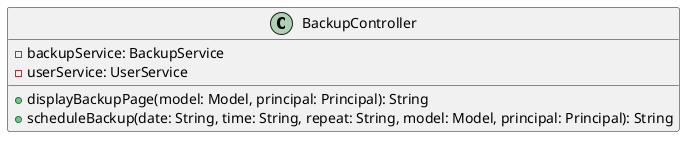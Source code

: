 @startuml
class BackupController [[java:edu.sru.cpsc.webshopping.controller.BackupController]] {
	-backupService: BackupService
	-userService: UserService
	+displayBackupPage(model: Model, principal: Principal): String
	+scheduleBackup(date: String, time: String, repeat: String, model: Model, principal: Principal): String
}
@enduml